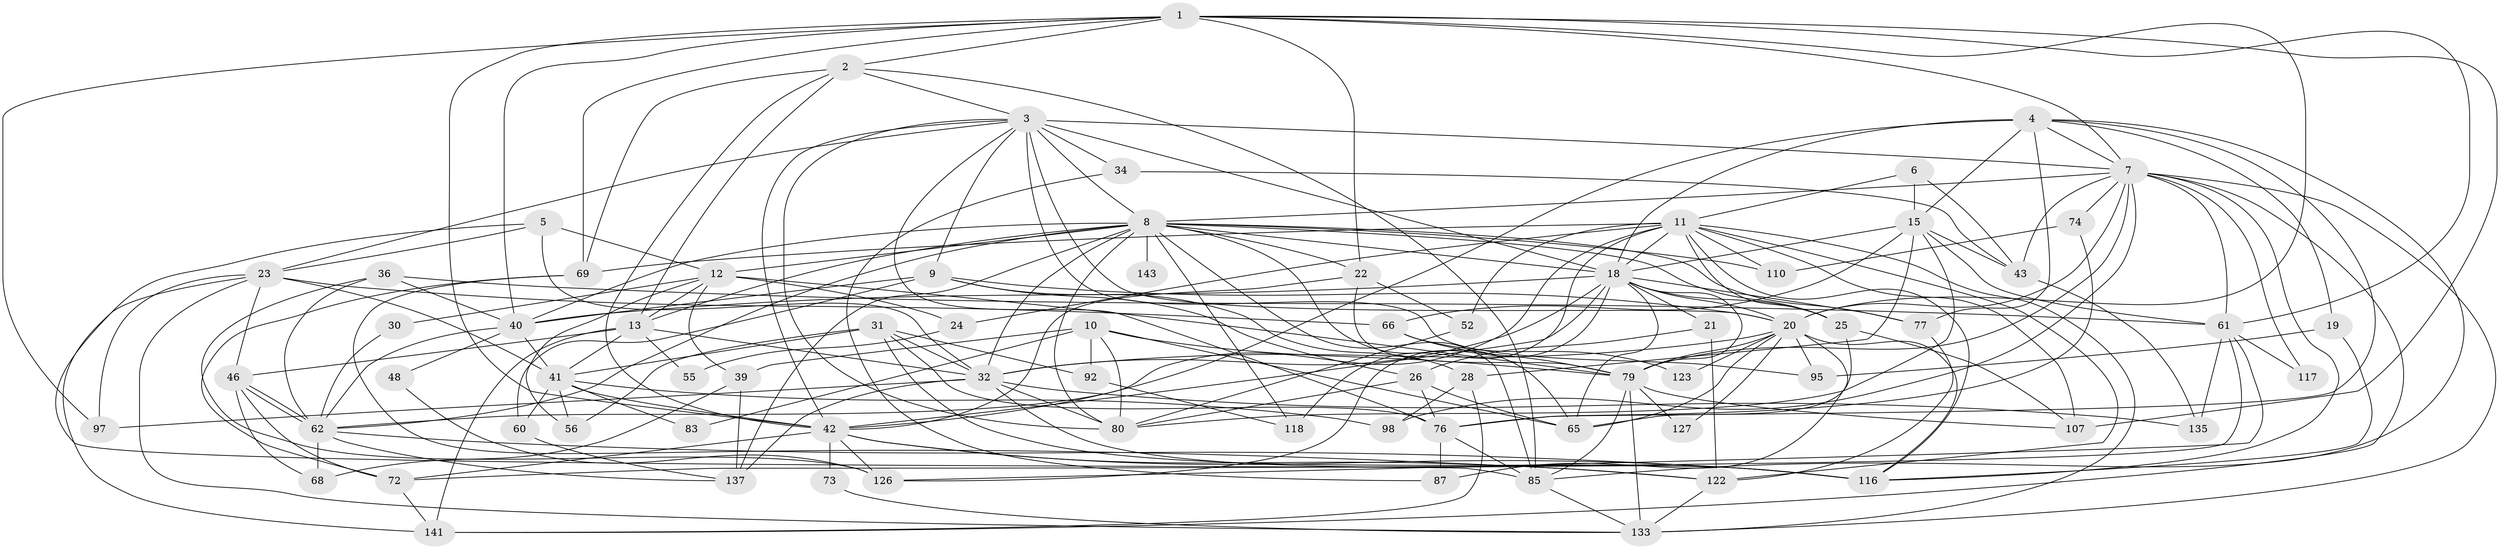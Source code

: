 // original degree distribution, {3: 0.22972972972972974, 4: 0.21621621621621623, 5: 0.18243243243243243, 7: 0.033783783783783786, 6: 0.13513513513513514, 2: 0.1891891891891892, 8: 0.013513513513513514}
// Generated by graph-tools (version 1.1) at 2025/15/03/09/25 04:15:14]
// undirected, 74 vertices, 213 edges
graph export_dot {
graph [start="1"]
  node [color=gray90,style=filled];
  1 [super="+63+144+89"];
  2 [super="+111"];
  3 [super="+33"];
  4 [super="+101+147+70"];
  5 [super="+142"];
  6;
  7 [super="+14+16+131"];
  8 [super="+17+57+29"];
  9 [super="+124"];
  10 [super="+59"];
  11 [super="+45"];
  12 [super="+104+88"];
  13 [super="+38+120"];
  15 [super="+44+51"];
  18 [super="+86+81+27"];
  19;
  20 [super="+93+47+71"];
  21;
  22;
  23 [super="+96+35"];
  24;
  25;
  26 [super="+49"];
  28 [super="+64"];
  30;
  31;
  32 [super="+53"];
  34;
  36;
  39 [super="+115"];
  40 [super="+54"];
  41 [super="+114+82"];
  42 [super="+84+109+132"];
  43 [super="+75"];
  46;
  48;
  52 [super="+112"];
  55;
  56;
  60;
  61 [super="+125+130"];
  62 [super="+134"];
  65 [super="+140"];
  66;
  68;
  69 [super="+146"];
  72 [super="+99+145"];
  73;
  74;
  76 [super="+90"];
  77 [super="+106"];
  79 [super="+94+113"];
  80 [super="+121"];
  83;
  85 [super="+108"];
  87;
  92;
  95 [super="+102"];
  97;
  98;
  107;
  110;
  116 [super="+119"];
  117;
  118;
  122;
  123;
  126;
  127;
  133 [super="+139"];
  135;
  137;
  141;
  143;
  1 -- 107;
  1 -- 97;
  1 -- 40;
  1 -- 42;
  1 -- 22;
  1 -- 2;
  1 -- 20;
  1 -- 69;
  1 -- 7;
  1 -- 61;
  2 -- 3;
  2 -- 13;
  2 -- 42;
  2 -- 85;
  2 -- 69;
  3 -- 80;
  3 -- 9;
  3 -- 34 [weight=2];
  3 -- 76;
  3 -- 18 [weight=2];
  3 -- 23;
  3 -- 20;
  3 -- 95;
  3 -- 8;
  3 -- 42;
  3 -- 7;
  4 -- 19;
  4 -- 18;
  4 -- 77;
  4 -- 42;
  4 -- 7;
  4 -- 15;
  4 -- 76;
  4 -- 85;
  5 -- 32;
  5 -- 23;
  5 -- 12;
  5 -- 85;
  6 -- 43;
  6 -- 15;
  6 -- 11;
  7 -- 43;
  7 -- 133;
  7 -- 74;
  7 -- 79;
  7 -- 117;
  7 -- 61;
  7 -- 116;
  7 -- 98;
  7 -- 20;
  7 -- 8;
  7 -- 141;
  8 -- 25;
  8 -- 18;
  8 -- 40;
  8 -- 77;
  8 -- 85;
  8 -- 22;
  8 -- 13;
  8 -- 143 [weight=2];
  8 -- 137;
  8 -- 12;
  8 -- 80 [weight=2];
  8 -- 118;
  8 -- 62;
  8 -- 32;
  8 -- 65;
  8 -- 110;
  9 -- 60;
  9 -- 40;
  9 -- 20;
  9 -- 28;
  9 -- 26;
  10 -- 92;
  10 -- 39;
  10 -- 80;
  10 -- 83;
  10 -- 79;
  10 -- 65;
  11 -- 122;
  11 -- 69;
  11 -- 133;
  11 -- 107;
  11 -- 110;
  11 -- 18;
  11 -- 52;
  11 -- 118;
  11 -- 24;
  11 -- 25;
  11 -- 62;
  11 -- 116;
  12 -- 30 [weight=2];
  12 -- 39;
  12 -- 24;
  12 -- 56;
  12 -- 79;
  12 -- 13;
  13 -- 46;
  13 -- 141;
  13 -- 32;
  13 -- 41;
  13 -- 55;
  15 -- 28;
  15 -- 18;
  15 -- 66;
  15 -- 43;
  15 -- 61;
  15 -- 80;
  18 -- 42 [weight=2];
  18 -- 21;
  18 -- 40;
  18 -- 77 [weight=2];
  18 -- 65;
  18 -- 20;
  18 -- 32;
  18 -- 25;
  18 -- 126;
  18 -- 79;
  19 -- 116;
  19 -- 95;
  20 -- 32;
  20 -- 123;
  20 -- 116;
  20 -- 127;
  20 -- 87;
  20 -- 95;
  20 -- 79;
  20 -- 65;
  21 -- 122;
  21 -- 26;
  22 -- 52;
  22 -- 79;
  22 -- 42;
  23 -- 46;
  23 -- 141;
  23 -- 97;
  23 -- 66;
  23 -- 133;
  23 -- 41;
  24 -- 55;
  25 -- 107;
  25 -- 65;
  26 -- 80;
  26 -- 76;
  26 -- 65;
  28 -- 98;
  28 -- 141;
  30 -- 62;
  31 -- 76;
  31 -- 32;
  31 -- 56;
  31 -- 92;
  31 -- 41;
  31 -- 116;
  32 -- 97;
  32 -- 135;
  32 -- 137;
  32 -- 80;
  32 -- 116;
  34 -- 87;
  34 -- 43;
  36 -- 126;
  36 -- 40;
  36 -- 62;
  36 -- 61;
  39 -- 68;
  39 -- 137;
  40 -- 48;
  40 -- 62;
  40 -- 41;
  41 -- 83;
  41 -- 98;
  41 -- 56;
  41 -- 60;
  41 -- 42;
  42 -- 116;
  42 -- 126;
  42 -- 122;
  42 -- 72;
  42 -- 73;
  43 -- 135;
  46 -- 68;
  46 -- 62;
  46 -- 62;
  46 -- 72;
  48 -- 126;
  52 -- 80;
  60 -- 137;
  61 -- 126;
  61 -- 117;
  61 -- 135;
  61 -- 72;
  62 -- 137;
  62 -- 68;
  62 -- 116;
  66 -- 79;
  66 -- 123;
  69 -- 72;
  69 -- 122;
  72 -- 141;
  73 -- 133;
  74 -- 110;
  74 -- 76;
  76 -- 85;
  76 -- 87;
  77 -- 122;
  79 -- 107;
  79 -- 127;
  79 -- 133;
  79 -- 85;
  85 -- 133;
  92 -- 118;
  122 -- 133;
}
